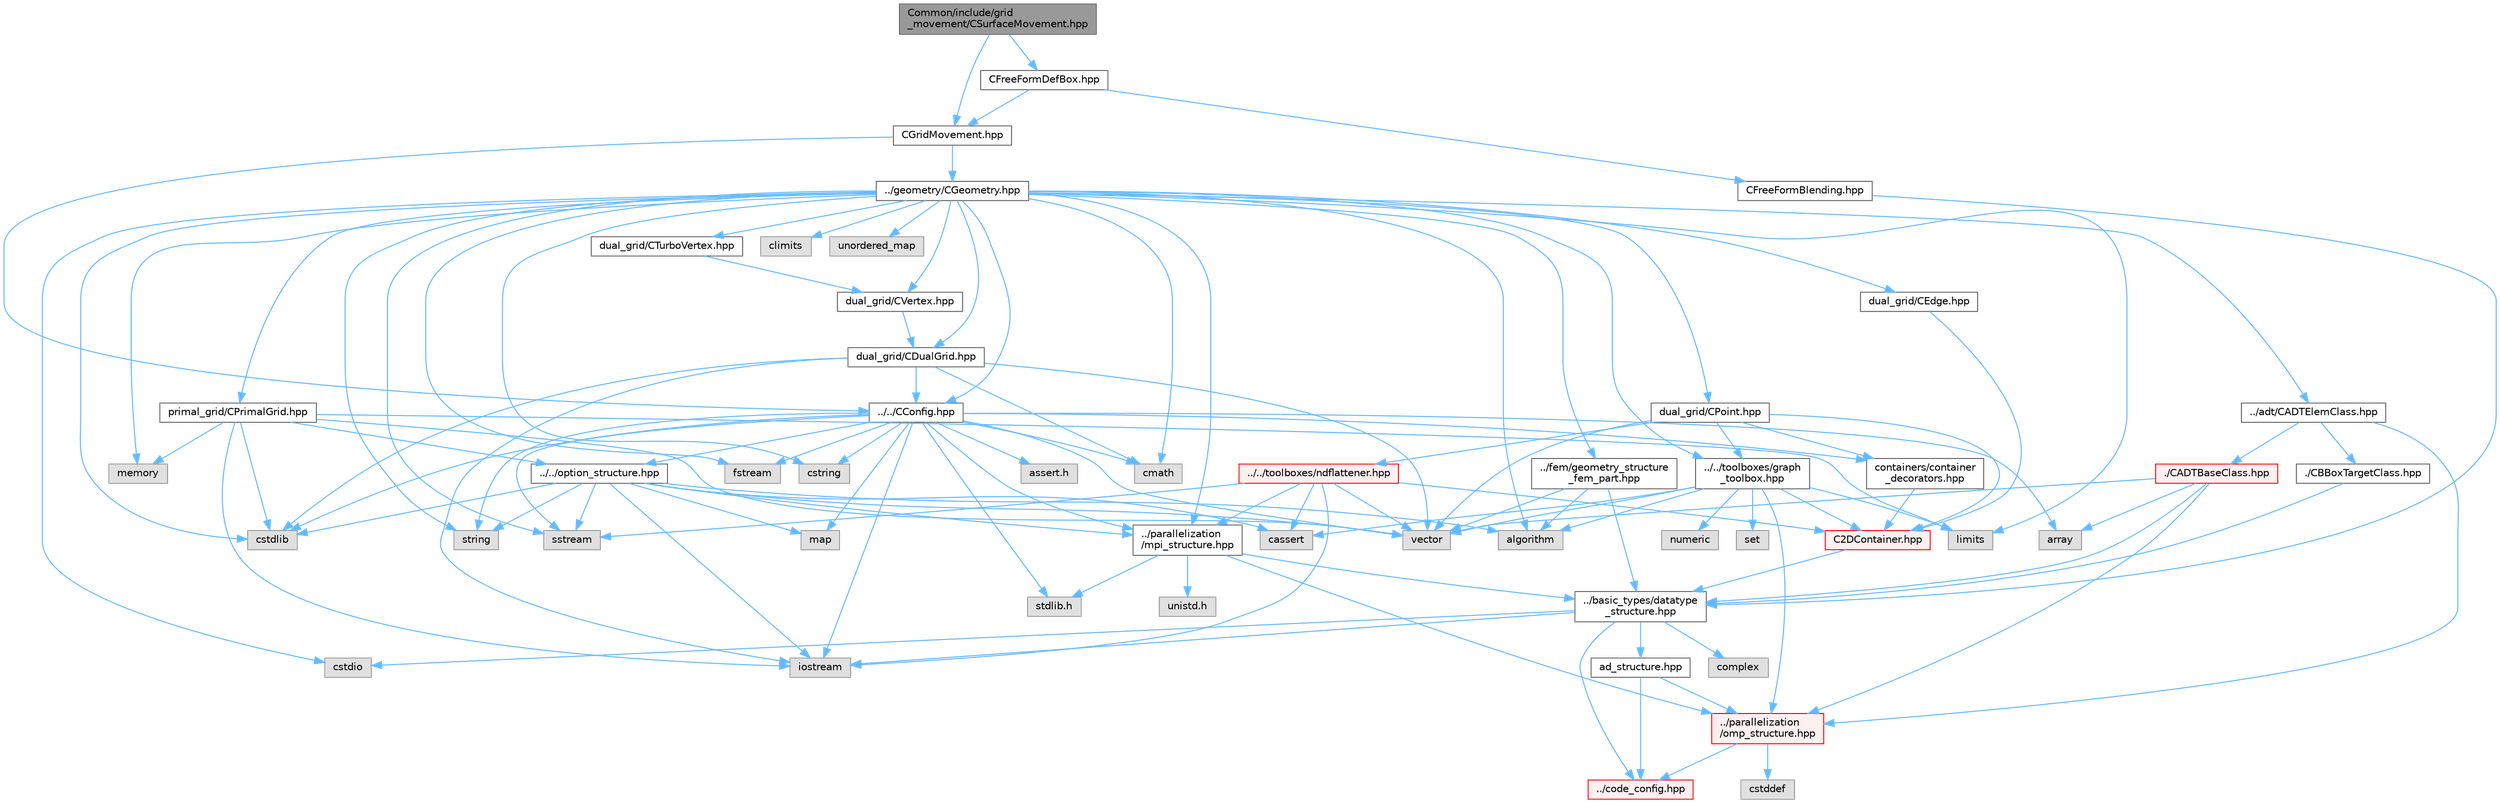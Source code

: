 digraph "Common/include/grid_movement/CSurfaceMovement.hpp"
{
 // LATEX_PDF_SIZE
  bgcolor="transparent";
  edge [fontname=Helvetica,fontsize=10,labelfontname=Helvetica,labelfontsize=10];
  node [fontname=Helvetica,fontsize=10,shape=box,height=0.2,width=0.4];
  Node1 [id="Node000001",label="Common/include/grid\l_movement/CSurfaceMovement.hpp",height=0.2,width=0.4,color="gray40", fillcolor="grey60", style="filled", fontcolor="black",tooltip="Headers of the CSurfaceMovement class."];
  Node1 -> Node2 [id="edge1_Node000001_Node000002",color="steelblue1",style="solid",tooltip=" "];
  Node2 [id="Node000002",label="CGridMovement.hpp",height=0.2,width=0.4,color="grey40", fillcolor="white", style="filled",URL="$CGridMovement_8hpp.html",tooltip="Headers of the CGridMovement class."];
  Node2 -> Node3 [id="edge2_Node000002_Node000003",color="steelblue1",style="solid",tooltip=" "];
  Node3 [id="Node000003",label="../geometry/CGeometry.hpp",height=0.2,width=0.4,color="grey40", fillcolor="white", style="filled",URL="$CGeometry_8hpp.html",tooltip="Headers of the main subroutines for creating the geometrical structure. The subroutines and functions..."];
  Node3 -> Node4 [id="edge3_Node000003_Node000004",color="steelblue1",style="solid",tooltip=" "];
  Node4 [id="Node000004",label="limits",height=0.2,width=0.4,color="grey60", fillcolor="#E0E0E0", style="filled",tooltip=" "];
  Node3 -> Node5 [id="edge4_Node000003_Node000005",color="steelblue1",style="solid",tooltip=" "];
  Node5 [id="Node000005",label="../parallelization\l/mpi_structure.hpp",height=0.2,width=0.4,color="grey40", fillcolor="white", style="filled",URL="$mpi__structure_8hpp.html",tooltip="Headers of the mpi interface for generalized datatypes. The subroutines and functions are in the mpi_..."];
  Node5 -> Node6 [id="edge5_Node000005_Node000006",color="steelblue1",style="solid",tooltip=" "];
  Node6 [id="Node000006",label="stdlib.h",height=0.2,width=0.4,color="grey60", fillcolor="#E0E0E0", style="filled",tooltip=" "];
  Node5 -> Node7 [id="edge6_Node000005_Node000007",color="steelblue1",style="solid",tooltip=" "];
  Node7 [id="Node000007",label="../basic_types/datatype\l_structure.hpp",height=0.2,width=0.4,color="grey40", fillcolor="white", style="filled",URL="$datatype__structure_8hpp.html",tooltip="Headers for generalized datatypes, defines an interface for AD types."];
  Node7 -> Node8 [id="edge7_Node000007_Node000008",color="steelblue1",style="solid",tooltip=" "];
  Node8 [id="Node000008",label="iostream",height=0.2,width=0.4,color="grey60", fillcolor="#E0E0E0", style="filled",tooltip=" "];
  Node7 -> Node9 [id="edge8_Node000007_Node000009",color="steelblue1",style="solid",tooltip=" "];
  Node9 [id="Node000009",label="complex",height=0.2,width=0.4,color="grey60", fillcolor="#E0E0E0", style="filled",tooltip=" "];
  Node7 -> Node10 [id="edge9_Node000007_Node000010",color="steelblue1",style="solid",tooltip=" "];
  Node10 [id="Node000010",label="cstdio",height=0.2,width=0.4,color="grey60", fillcolor="#E0E0E0", style="filled",tooltip=" "];
  Node7 -> Node11 [id="edge10_Node000007_Node000011",color="steelblue1",style="solid",tooltip=" "];
  Node11 [id="Node000011",label="../code_config.hpp",height=0.2,width=0.4,color="red", fillcolor="#FFF0F0", style="filled",URL="$code__config_8hpp.html",tooltip="Header file for collecting common macros, definitions and type configurations."];
  Node7 -> Node13 [id="edge11_Node000007_Node000013",color="steelblue1",style="solid",tooltip=" "];
  Node13 [id="Node000013",label="ad_structure.hpp",height=0.2,width=0.4,color="grey40", fillcolor="white", style="filled",URL="$ad__structure_8hpp.html",tooltip="Main routines for the algorithmic differentiation (AD) structure."];
  Node13 -> Node11 [id="edge12_Node000013_Node000011",color="steelblue1",style="solid",tooltip=" "];
  Node13 -> Node14 [id="edge13_Node000013_Node000014",color="steelblue1",style="solid",tooltip=" "];
  Node14 [id="Node000014",label="../parallelization\l/omp_structure.hpp",height=0.2,width=0.4,color="red", fillcolor="#FFF0F0", style="filled",URL="$omp__structure_8hpp.html",tooltip="OpenMP interface header, provides compatibility functions if the code is built without OpenMP support..."];
  Node14 -> Node15 [id="edge14_Node000014_Node000015",color="steelblue1",style="solid",tooltip=" "];
  Node15 [id="Node000015",label="cstddef",height=0.2,width=0.4,color="grey60", fillcolor="#E0E0E0", style="filled",tooltip=" "];
  Node14 -> Node11 [id="edge15_Node000014_Node000011",color="steelblue1",style="solid",tooltip=" "];
  Node5 -> Node17 [id="edge16_Node000005_Node000017",color="steelblue1",style="solid",tooltip=" "];
  Node17 [id="Node000017",label="unistd.h",height=0.2,width=0.4,color="grey60", fillcolor="#E0E0E0", style="filled",tooltip=" "];
  Node5 -> Node14 [id="edge17_Node000005_Node000014",color="steelblue1",style="solid",tooltip=" "];
  Node3 -> Node18 [id="edge18_Node000003_Node000018",color="steelblue1",style="solid",tooltip=" "];
  Node18 [id="Node000018",label="string",height=0.2,width=0.4,color="grey60", fillcolor="#E0E0E0", style="filled",tooltip=" "];
  Node3 -> Node19 [id="edge19_Node000003_Node000019",color="steelblue1",style="solid",tooltip=" "];
  Node19 [id="Node000019",label="fstream",height=0.2,width=0.4,color="grey60", fillcolor="#E0E0E0", style="filled",tooltip=" "];
  Node3 -> Node20 [id="edge20_Node000003_Node000020",color="steelblue1",style="solid",tooltip=" "];
  Node20 [id="Node000020",label="sstream",height=0.2,width=0.4,color="grey60", fillcolor="#E0E0E0", style="filled",tooltip=" "];
  Node3 -> Node21 [id="edge21_Node000003_Node000021",color="steelblue1",style="solid",tooltip=" "];
  Node21 [id="Node000021",label="cmath",height=0.2,width=0.4,color="grey60", fillcolor="#E0E0E0", style="filled",tooltip=" "];
  Node3 -> Node22 [id="edge22_Node000003_Node000022",color="steelblue1",style="solid",tooltip=" "];
  Node22 [id="Node000022",label="algorithm",height=0.2,width=0.4,color="grey60", fillcolor="#E0E0E0", style="filled",tooltip=" "];
  Node3 -> Node23 [id="edge23_Node000003_Node000023",color="steelblue1",style="solid",tooltip=" "];
  Node23 [id="Node000023",label="cstring",height=0.2,width=0.4,color="grey60", fillcolor="#E0E0E0", style="filled",tooltip=" "];
  Node3 -> Node10 [id="edge24_Node000003_Node000010",color="steelblue1",style="solid",tooltip=" "];
  Node3 -> Node24 [id="edge25_Node000003_Node000024",color="steelblue1",style="solid",tooltip=" "];
  Node24 [id="Node000024",label="cstdlib",height=0.2,width=0.4,color="grey60", fillcolor="#E0E0E0", style="filled",tooltip=" "];
  Node3 -> Node25 [id="edge26_Node000003_Node000025",color="steelblue1",style="solid",tooltip=" "];
  Node25 [id="Node000025",label="climits",height=0.2,width=0.4,color="grey60", fillcolor="#E0E0E0", style="filled",tooltip=" "];
  Node3 -> Node26 [id="edge27_Node000003_Node000026",color="steelblue1",style="solid",tooltip=" "];
  Node26 [id="Node000026",label="memory",height=0.2,width=0.4,color="grey60", fillcolor="#E0E0E0", style="filled",tooltip=" "];
  Node3 -> Node27 [id="edge28_Node000003_Node000027",color="steelblue1",style="solid",tooltip=" "];
  Node27 [id="Node000027",label="unordered_map",height=0.2,width=0.4,color="grey60", fillcolor="#E0E0E0", style="filled",tooltip=" "];
  Node3 -> Node28 [id="edge29_Node000003_Node000028",color="steelblue1",style="solid",tooltip=" "];
  Node28 [id="Node000028",label="primal_grid/CPrimalGrid.hpp",height=0.2,width=0.4,color="grey40", fillcolor="white", style="filled",URL="$CPrimalGrid_8hpp.html",tooltip="Headers of the main subroutines for storing the primal grid structure. The subroutines and functions ..."];
  Node28 -> Node8 [id="edge30_Node000028_Node000008",color="steelblue1",style="solid",tooltip=" "];
  Node28 -> Node29 [id="edge31_Node000028_Node000029",color="steelblue1",style="solid",tooltip=" "];
  Node29 [id="Node000029",label="vector",height=0.2,width=0.4,color="grey60", fillcolor="#E0E0E0", style="filled",tooltip=" "];
  Node28 -> Node4 [id="edge32_Node000028_Node000004",color="steelblue1",style="solid",tooltip=" "];
  Node28 -> Node24 [id="edge33_Node000028_Node000024",color="steelblue1",style="solid",tooltip=" "];
  Node28 -> Node26 [id="edge34_Node000028_Node000026",color="steelblue1",style="solid",tooltip=" "];
  Node28 -> Node30 [id="edge35_Node000028_Node000030",color="steelblue1",style="solid",tooltip=" "];
  Node30 [id="Node000030",label="../../option_structure.hpp",height=0.2,width=0.4,color="grey40", fillcolor="white", style="filled",URL="$option__structure_8hpp.html",tooltip="Defines classes for referencing options for easy input in CConfig."];
  Node30 -> Node5 [id="edge36_Node000030_Node000005",color="steelblue1",style="solid",tooltip=" "];
  Node30 -> Node8 [id="edge37_Node000030_Node000008",color="steelblue1",style="solid",tooltip=" "];
  Node30 -> Node20 [id="edge38_Node000030_Node000020",color="steelblue1",style="solid",tooltip=" "];
  Node30 -> Node18 [id="edge39_Node000030_Node000018",color="steelblue1",style="solid",tooltip=" "];
  Node30 -> Node29 [id="edge40_Node000030_Node000029",color="steelblue1",style="solid",tooltip=" "];
  Node30 -> Node31 [id="edge41_Node000030_Node000031",color="steelblue1",style="solid",tooltip=" "];
  Node31 [id="Node000031",label="map",height=0.2,width=0.4,color="grey60", fillcolor="#E0E0E0", style="filled",tooltip=" "];
  Node30 -> Node24 [id="edge42_Node000030_Node000024",color="steelblue1",style="solid",tooltip=" "];
  Node30 -> Node22 [id="edge43_Node000030_Node000022",color="steelblue1",style="solid",tooltip=" "];
  Node30 -> Node32 [id="edge44_Node000030_Node000032",color="steelblue1",style="solid",tooltip=" "];
  Node32 [id="Node000032",label="cassert",height=0.2,width=0.4,color="grey60", fillcolor="#E0E0E0", style="filled",tooltip=" "];
  Node3 -> Node33 [id="edge45_Node000003_Node000033",color="steelblue1",style="solid",tooltip=" "];
  Node33 [id="Node000033",label="dual_grid/CDualGrid.hpp",height=0.2,width=0.4,color="grey40", fillcolor="white", style="filled",URL="$CDualGrid_8hpp.html",tooltip="Headers of the main subroutines for doing the complete dual grid structure. The subroutines and funct..."];
  Node33 -> Node21 [id="edge46_Node000033_Node000021",color="steelblue1",style="solid",tooltip=" "];
  Node33 -> Node8 [id="edge47_Node000033_Node000008",color="steelblue1",style="solid",tooltip=" "];
  Node33 -> Node24 [id="edge48_Node000033_Node000024",color="steelblue1",style="solid",tooltip=" "];
  Node33 -> Node29 [id="edge49_Node000033_Node000029",color="steelblue1",style="solid",tooltip=" "];
  Node33 -> Node34 [id="edge50_Node000033_Node000034",color="steelblue1",style="solid",tooltip=" "];
  Node34 [id="Node000034",label="../../CConfig.hpp",height=0.2,width=0.4,color="grey40", fillcolor="white", style="filled",URL="$CConfig_8hpp.html",tooltip="All the information about the definition of the physical problem. The subroutines and functions are i..."];
  Node34 -> Node5 [id="edge51_Node000034_Node000005",color="steelblue1",style="solid",tooltip=" "];
  Node34 -> Node8 [id="edge52_Node000034_Node000008",color="steelblue1",style="solid",tooltip=" "];
  Node34 -> Node24 [id="edge53_Node000034_Node000024",color="steelblue1",style="solid",tooltip=" "];
  Node34 -> Node19 [id="edge54_Node000034_Node000019",color="steelblue1",style="solid",tooltip=" "];
  Node34 -> Node20 [id="edge55_Node000034_Node000020",color="steelblue1",style="solid",tooltip=" "];
  Node34 -> Node18 [id="edge56_Node000034_Node000018",color="steelblue1",style="solid",tooltip=" "];
  Node34 -> Node23 [id="edge57_Node000034_Node000023",color="steelblue1",style="solid",tooltip=" "];
  Node34 -> Node29 [id="edge58_Node000034_Node000029",color="steelblue1",style="solid",tooltip=" "];
  Node34 -> Node35 [id="edge59_Node000034_Node000035",color="steelblue1",style="solid",tooltip=" "];
  Node35 [id="Node000035",label="array",height=0.2,width=0.4,color="grey60", fillcolor="#E0E0E0", style="filled",tooltip=" "];
  Node34 -> Node6 [id="edge60_Node000034_Node000006",color="steelblue1",style="solid",tooltip=" "];
  Node34 -> Node21 [id="edge61_Node000034_Node000021",color="steelblue1",style="solid",tooltip=" "];
  Node34 -> Node31 [id="edge62_Node000034_Node000031",color="steelblue1",style="solid",tooltip=" "];
  Node34 -> Node36 [id="edge63_Node000034_Node000036",color="steelblue1",style="solid",tooltip=" "];
  Node36 [id="Node000036",label="assert.h",height=0.2,width=0.4,color="grey60", fillcolor="#E0E0E0", style="filled",tooltip=" "];
  Node34 -> Node30 [id="edge64_Node000034_Node000030",color="steelblue1",style="solid",tooltip=" "];
  Node34 -> Node37 [id="edge65_Node000034_Node000037",color="steelblue1",style="solid",tooltip=" "];
  Node37 [id="Node000037",label="containers/container\l_decorators.hpp",height=0.2,width=0.4,color="grey40", fillcolor="white", style="filled",URL="$container__decorators_8hpp.html",tooltip="Collection of small classes that decorate C2DContainer to augment its functionality,..."];
  Node37 -> Node38 [id="edge66_Node000037_Node000038",color="steelblue1",style="solid",tooltip=" "];
  Node38 [id="Node000038",label="C2DContainer.hpp",height=0.2,width=0.4,color="red", fillcolor="#FFF0F0", style="filled",URL="$C2DContainer_8hpp.html",tooltip="A templated vector/matrix object."];
  Node38 -> Node7 [id="edge67_Node000038_Node000007",color="steelblue1",style="solid",tooltip=" "];
  Node3 -> Node47 [id="edge68_Node000003_Node000047",color="steelblue1",style="solid",tooltip=" "];
  Node47 [id="Node000047",label="dual_grid/CPoint.hpp",height=0.2,width=0.4,color="grey40", fillcolor="white", style="filled",URL="$CPoint_8hpp.html",tooltip="Declaration of the point class that stores geometric and adjacency information for dual control volum..."];
  Node47 -> Node38 [id="edge69_Node000047_Node000038",color="steelblue1",style="solid",tooltip=" "];
  Node47 -> Node37 [id="edge70_Node000047_Node000037",color="steelblue1",style="solid",tooltip=" "];
  Node47 -> Node48 [id="edge71_Node000047_Node000048",color="steelblue1",style="solid",tooltip=" "];
  Node48 [id="Node000048",label="../../toolboxes/graph\l_toolbox.hpp",height=0.2,width=0.4,color="grey40", fillcolor="white", style="filled",URL="$graph__toolbox_8hpp.html",tooltip="Functions and classes to build/represent sparse graphs or sparse patterns."];
  Node48 -> Node38 [id="edge72_Node000048_Node000038",color="steelblue1",style="solid",tooltip=" "];
  Node48 -> Node14 [id="edge73_Node000048_Node000014",color="steelblue1",style="solid",tooltip=" "];
  Node48 -> Node49 [id="edge74_Node000048_Node000049",color="steelblue1",style="solid",tooltip=" "];
  Node49 [id="Node000049",label="set",height=0.2,width=0.4,color="grey60", fillcolor="#E0E0E0", style="filled",tooltip=" "];
  Node48 -> Node29 [id="edge75_Node000048_Node000029",color="steelblue1",style="solid",tooltip=" "];
  Node48 -> Node4 [id="edge76_Node000048_Node000004",color="steelblue1",style="solid",tooltip=" "];
  Node48 -> Node32 [id="edge77_Node000048_Node000032",color="steelblue1",style="solid",tooltip=" "];
  Node48 -> Node22 [id="edge78_Node000048_Node000022",color="steelblue1",style="solid",tooltip=" "];
  Node48 -> Node50 [id="edge79_Node000048_Node000050",color="steelblue1",style="solid",tooltip=" "];
  Node50 [id="Node000050",label="numeric",height=0.2,width=0.4,color="grey60", fillcolor="#E0E0E0", style="filled",tooltip=" "];
  Node47 -> Node29 [id="edge80_Node000047_Node000029",color="steelblue1",style="solid",tooltip=" "];
  Node47 -> Node51 [id="edge81_Node000047_Node000051",color="steelblue1",style="solid",tooltip=" "];
  Node51 [id="Node000051",label="../../toolboxes/ndflattener.hpp",height=0.2,width=0.4,color="red", fillcolor="#FFF0F0", style="filled",URL="$ndflattener_8hpp.html",tooltip="Flatten pointer-to-pointer-... arrays for MPI communication."];
  Node51 -> Node32 [id="edge82_Node000051_Node000032",color="steelblue1",style="solid",tooltip=" "];
  Node51 -> Node8 [id="edge83_Node000051_Node000008",color="steelblue1",style="solid",tooltip=" "];
  Node51 -> Node20 [id="edge84_Node000051_Node000020",color="steelblue1",style="solid",tooltip=" "];
  Node51 -> Node29 [id="edge85_Node000051_Node000029",color="steelblue1",style="solid",tooltip=" "];
  Node51 -> Node38 [id="edge86_Node000051_Node000038",color="steelblue1",style="solid",tooltip=" "];
  Node51 -> Node5 [id="edge87_Node000051_Node000005",color="steelblue1",style="solid",tooltip=" "];
  Node3 -> Node52 [id="edge88_Node000003_Node000052",color="steelblue1",style="solid",tooltip=" "];
  Node52 [id="Node000052",label="dual_grid/CEdge.hpp",height=0.2,width=0.4,color="grey40", fillcolor="white", style="filled",URL="$CEdge_8hpp.html",tooltip="Declaration of the edge class CEdge.cpp file."];
  Node52 -> Node38 [id="edge89_Node000052_Node000038",color="steelblue1",style="solid",tooltip=" "];
  Node3 -> Node53 [id="edge90_Node000003_Node000053",color="steelblue1",style="solid",tooltip=" "];
  Node53 [id="Node000053",label="dual_grid/CVertex.hpp",height=0.2,width=0.4,color="grey40", fillcolor="white", style="filled",URL="$CVertex_8hpp.html",tooltip="Headers of the main subroutines for doing the complete dual grid structure. The subroutines and funct..."];
  Node53 -> Node33 [id="edge91_Node000053_Node000033",color="steelblue1",style="solid",tooltip=" "];
  Node3 -> Node54 [id="edge92_Node000003_Node000054",color="steelblue1",style="solid",tooltip=" "];
  Node54 [id="Node000054",label="dual_grid/CTurboVertex.hpp",height=0.2,width=0.4,color="grey40", fillcolor="white", style="filled",URL="$CTurboVertex_8hpp.html",tooltip="Headers of the main subroutines for doing the complete dual grid structure. The subroutines and funct..."];
  Node54 -> Node53 [id="edge93_Node000054_Node000053",color="steelblue1",style="solid",tooltip=" "];
  Node3 -> Node34 [id="edge94_Node000003_Node000034",color="steelblue1",style="solid",tooltip=" "];
  Node3 -> Node55 [id="edge95_Node000003_Node000055",color="steelblue1",style="solid",tooltip=" "];
  Node55 [id="Node000055",label="../fem/geometry_structure\l_fem_part.hpp",height=0.2,width=0.4,color="grey40", fillcolor="white", style="filled",URL="$geometry__structure__fem__part_8hpp.html",tooltip="Helper classes for the Fluid FEM solver."];
  Node55 -> Node7 [id="edge96_Node000055_Node000007",color="steelblue1",style="solid",tooltip=" "];
  Node55 -> Node29 [id="edge97_Node000055_Node000029",color="steelblue1",style="solid",tooltip=" "];
  Node55 -> Node22 [id="edge98_Node000055_Node000022",color="steelblue1",style="solid",tooltip=" "];
  Node3 -> Node48 [id="edge99_Node000003_Node000048",color="steelblue1",style="solid",tooltip=" "];
  Node3 -> Node56 [id="edge100_Node000003_Node000056",color="steelblue1",style="solid",tooltip=" "];
  Node56 [id="Node000056",label="../adt/CADTElemClass.hpp",height=0.2,width=0.4,color="grey40", fillcolor="white", style="filled",URL="$CADTElemClass_8hpp.html",tooltip="Class for storing an ADT of (linear) elements in an arbitrary number of dimensions."];
  Node56 -> Node57 [id="edge101_Node000056_Node000057",color="steelblue1",style="solid",tooltip=" "];
  Node57 [id="Node000057",label="./CADTBaseClass.hpp",height=0.2,width=0.4,color="red", fillcolor="#FFF0F0", style="filled",URL="$CADTBaseClass_8hpp.html",tooltip="Base class for storing an ADT in an arbitrary number of dimensions."];
  Node57 -> Node29 [id="edge102_Node000057_Node000029",color="steelblue1",style="solid",tooltip=" "];
  Node57 -> Node35 [id="edge103_Node000057_Node000035",color="steelblue1",style="solid",tooltip=" "];
  Node57 -> Node7 [id="edge104_Node000057_Node000007",color="steelblue1",style="solid",tooltip=" "];
  Node57 -> Node14 [id="edge105_Node000057_Node000014",color="steelblue1",style="solid",tooltip=" "];
  Node56 -> Node59 [id="edge106_Node000056_Node000059",color="steelblue1",style="solid",tooltip=" "];
  Node59 [id="Node000059",label="./CBBoxTargetClass.hpp",height=0.2,width=0.4,color="grey40", fillcolor="white", style="filled",URL="$CBBoxTargetClass_8hpp.html",tooltip="Class for storing the information of a possible bounding box candidate during a minimum distance sear..."];
  Node59 -> Node7 [id="edge107_Node000059_Node000007",color="steelblue1",style="solid",tooltip=" "];
  Node56 -> Node14 [id="edge108_Node000056_Node000014",color="steelblue1",style="solid",tooltip=" "];
  Node2 -> Node34 [id="edge109_Node000002_Node000034",color="steelblue1",style="solid",tooltip=" "];
  Node1 -> Node60 [id="edge110_Node000001_Node000060",color="steelblue1",style="solid",tooltip=" "];
  Node60 [id="Node000060",label="CFreeFormDefBox.hpp",height=0.2,width=0.4,color="grey40", fillcolor="white", style="filled",URL="$CFreeFormDefBox_8hpp.html",tooltip="Headers of the CFreeFormDefBox class."];
  Node60 -> Node2 [id="edge111_Node000060_Node000002",color="steelblue1",style="solid",tooltip=" "];
  Node60 -> Node61 [id="edge112_Node000060_Node000061",color="steelblue1",style="solid",tooltip=" "];
  Node61 [id="Node000061",label="CFreeFormBlending.hpp",height=0.2,width=0.4,color="grey40", fillcolor="white", style="filled",URL="$CFreeFormBlending_8hpp.html",tooltip="Headers of the CFreeFormBlending class. It is the parent class for the FFD blending function."];
  Node61 -> Node7 [id="edge113_Node000061_Node000007",color="steelblue1",style="solid",tooltip=" "];
}
